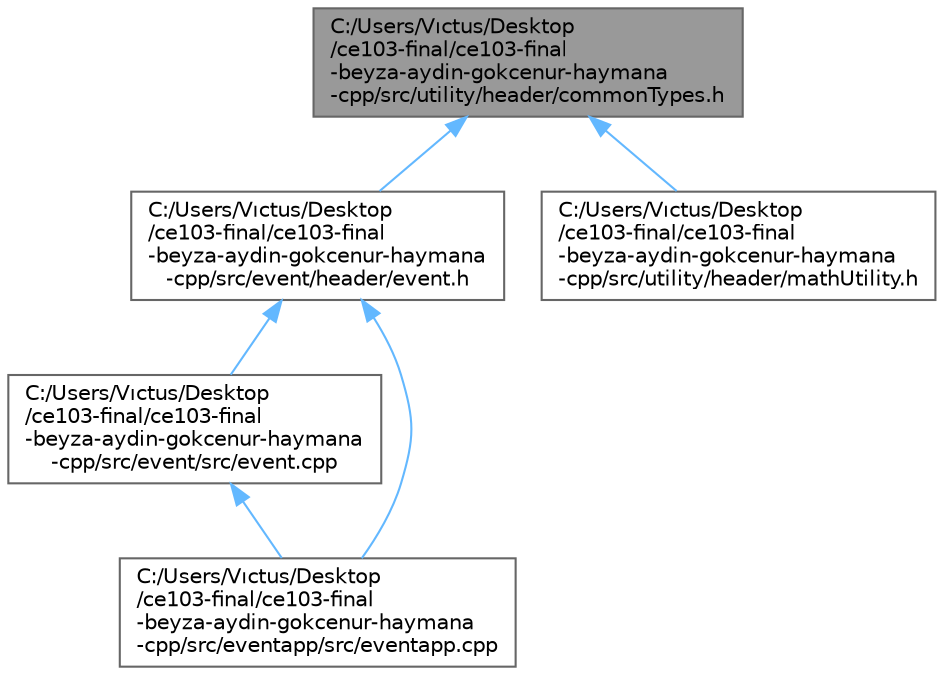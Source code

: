 digraph "C:/Users/Vıctus/Desktop/ce103-final/ce103-final-beyza-aydin-gokcenur-haymana-cpp/src/utility/header/commonTypes.h"
{
 // INTERACTIVE_SVG=YES
 // LATEX_PDF_SIZE
  bgcolor="transparent";
  edge [fontname=Helvetica,fontsize=10,labelfontname=Helvetica,labelfontsize=10];
  node [fontname=Helvetica,fontsize=10,shape=box,height=0.2,width=0.4];
  Node1 [id="Node000001",label="C:/Users/Vıctus/Desktop\l/ce103-final/ce103-final\l-beyza-aydin-gokcenur-haymana\l-cpp/src/utility/header/commonTypes.h",height=0.2,width=0.4,color="gray40", fillcolor="grey60", style="filled", fontcolor="black",tooltip="Provides cross-platform type definitions."];
  Node1 -> Node2 [id="edge1_Node000001_Node000002",dir="back",color="steelblue1",style="solid",tooltip=" "];
  Node2 [id="Node000002",label="C:/Users/Vıctus/Desktop\l/ce103-final/ce103-final\l-beyza-aydin-gokcenur-haymana\l-cpp/src/event/header/event.h",height=0.2,width=0.4,color="grey40", fillcolor="white", style="filled",URL="$event_8h.html",tooltip="Provides functions for math. utilities."];
  Node2 -> Node3 [id="edge2_Node000002_Node000003",dir="back",color="steelblue1",style="solid",tooltip=" "];
  Node3 [id="Node000003",label="C:/Users/Vıctus/Desktop\l/ce103-final/ce103-final\l-beyza-aydin-gokcenur-haymana\l-cpp/src/event/src/event.cpp",height=0.2,width=0.4,color="grey40", fillcolor="white", style="filled",URL="$event_8cpp.html",tooltip=" "];
  Node3 -> Node4 [id="edge3_Node000003_Node000004",dir="back",color="steelblue1",style="solid",tooltip=" "];
  Node4 [id="Node000004",label="C:/Users/Vıctus/Desktop\l/ce103-final/ce103-final\l-beyza-aydin-gokcenur-haymana\l-cpp/src/eventapp/src/eventapp.cpp",height=0.2,width=0.4,color="grey40", fillcolor="white", style="filled",URL="$eventapp_8cpp.html",tooltip=" "];
  Node2 -> Node4 [id="edge4_Node000002_Node000004",dir="back",color="steelblue1",style="solid",tooltip=" "];
  Node1 -> Node5 [id="edge5_Node000001_Node000005",dir="back",color="steelblue1",style="solid",tooltip=" "];
  Node5 [id="Node000005",label="C:/Users/Vıctus/Desktop\l/ce103-final/ce103-final\l-beyza-aydin-gokcenur-haymana\l-cpp/src/utility/header/mathUtility.h",height=0.2,width=0.4,color="grey40", fillcolor="white", style="filled",URL="$math_utility_8h.html",tooltip="Provides functions for math. utilities."];
}
